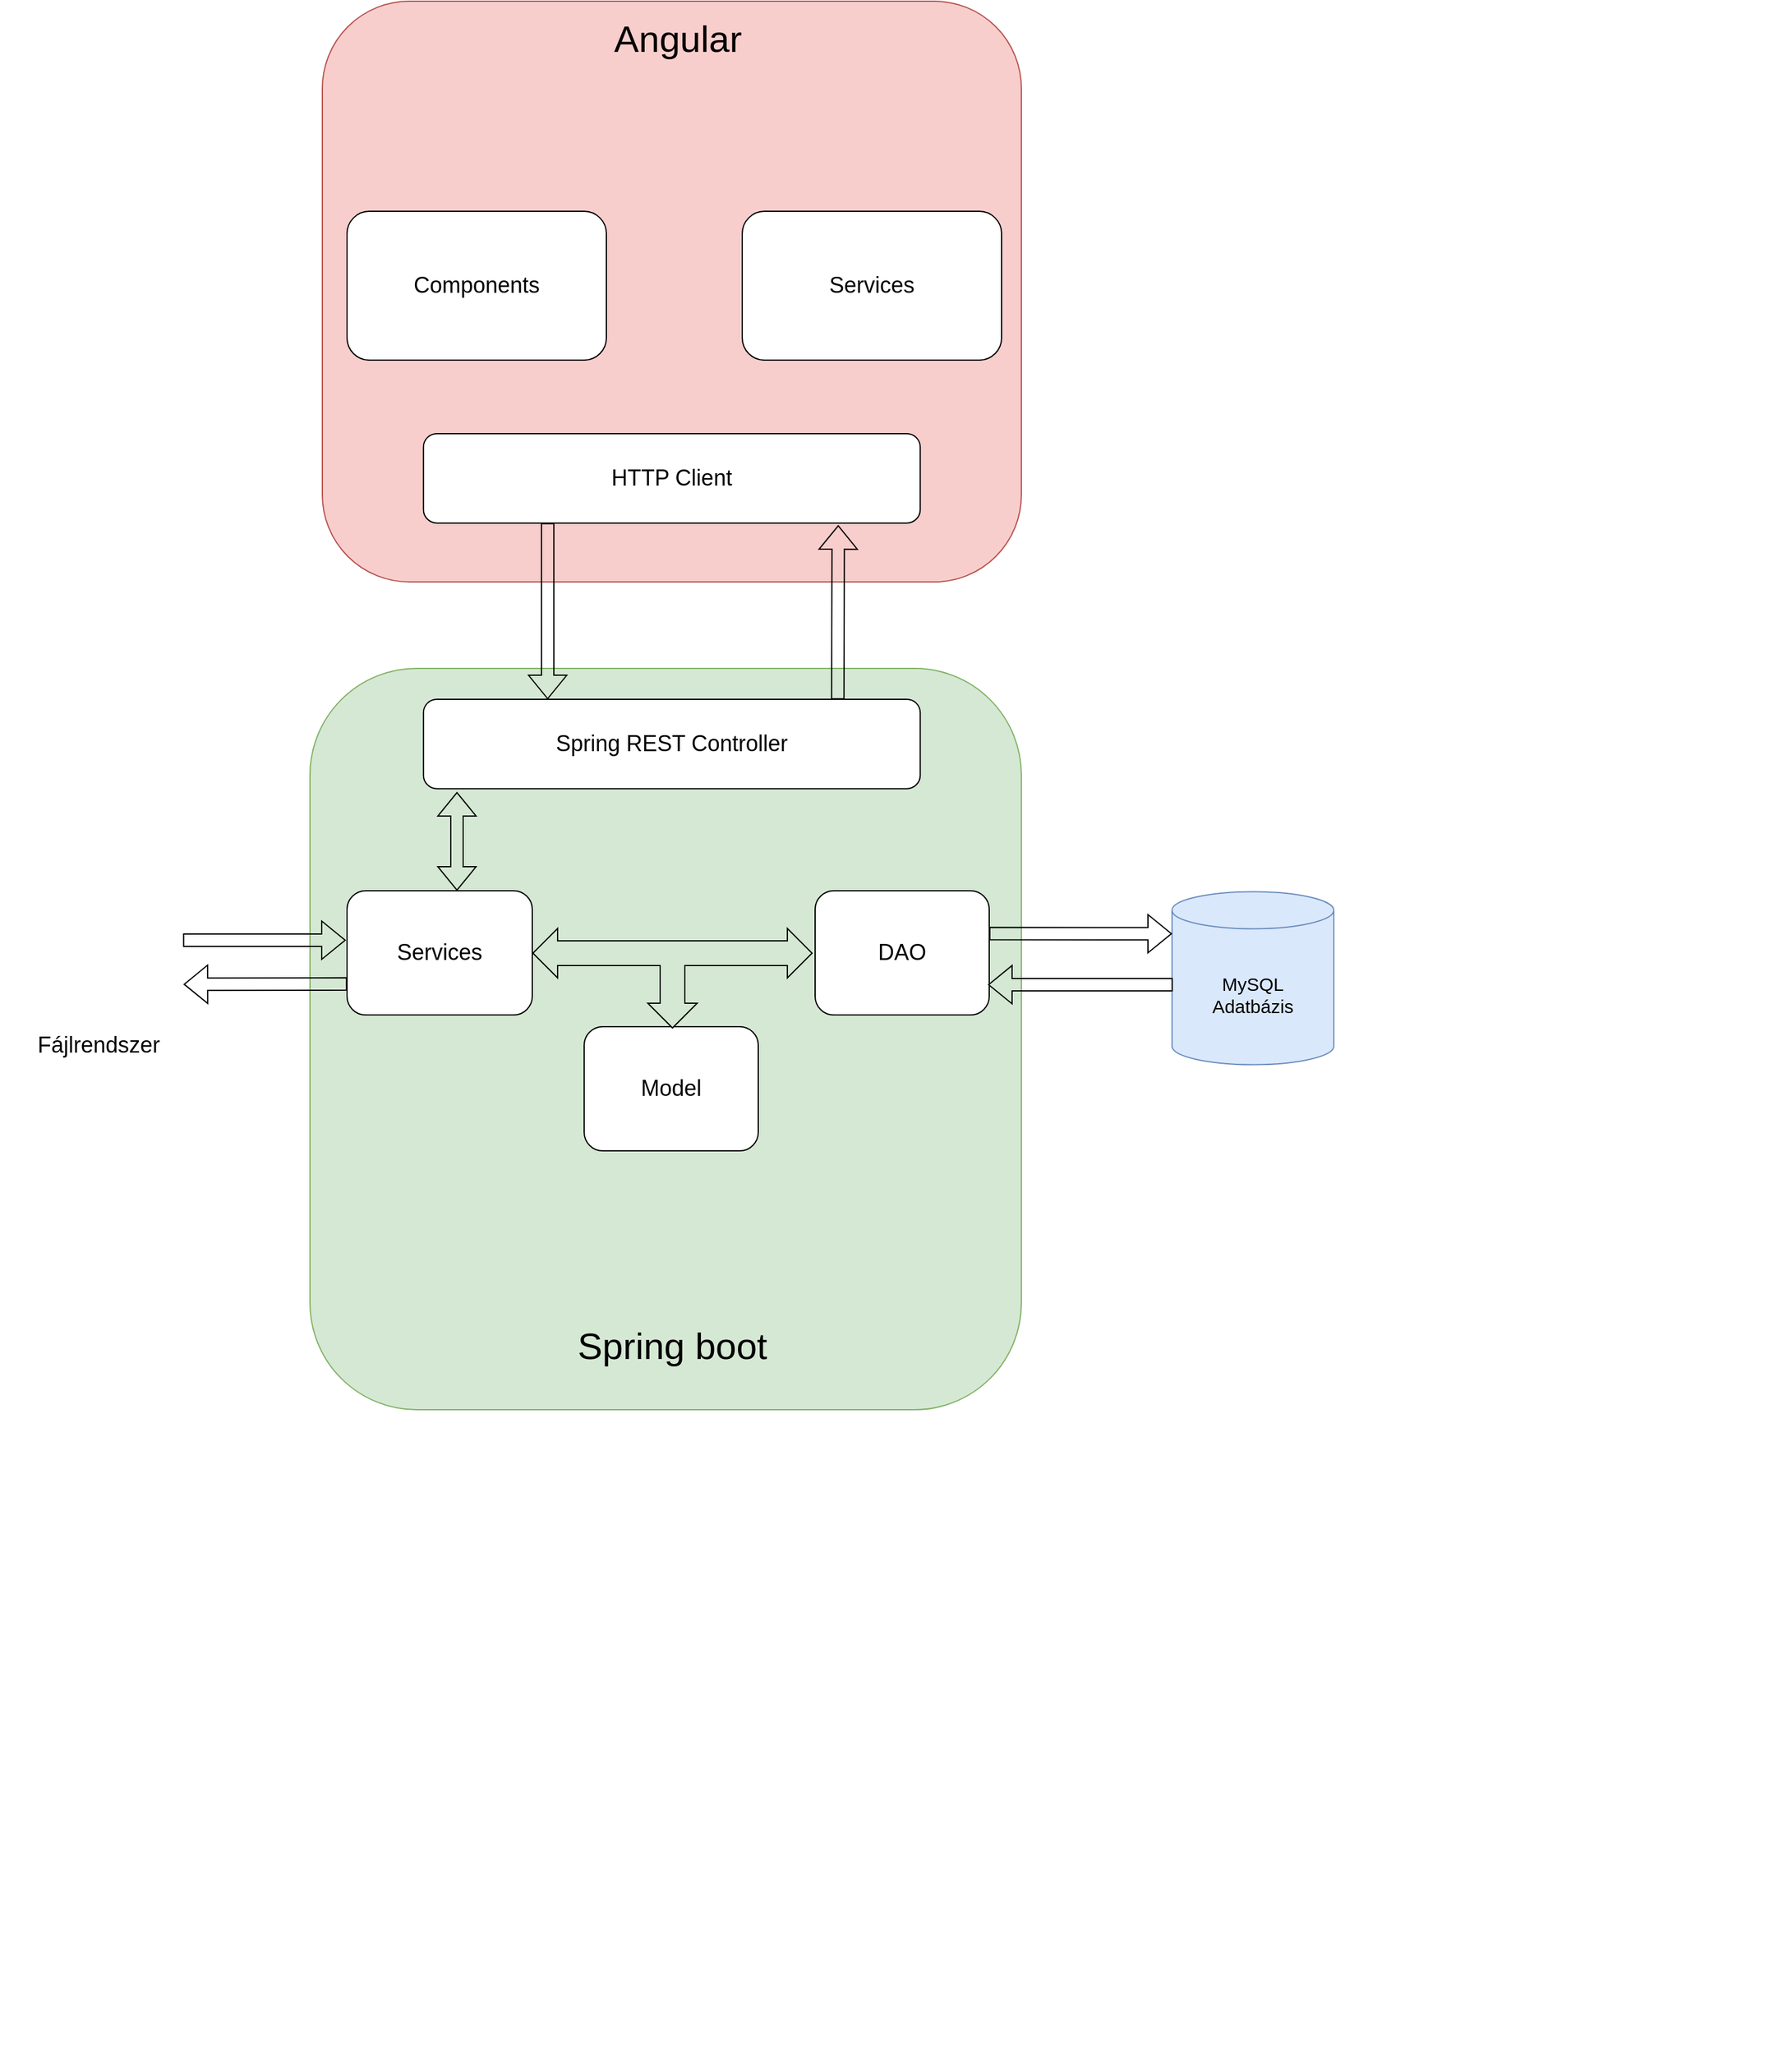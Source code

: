 <mxfile version="24.2.3" type="github">
  <diagram name="1 oldal" id="KOCVEWSfp-y_1-q1elBh">
    <mxGraphModel dx="2620" dy="975" grid="1" gridSize="10" guides="1" tooltips="1" connect="1" arrows="1" fold="1" page="1" pageScale="1" pageWidth="827" pageHeight="1169" math="0" shadow="0">
      <root>
        <mxCell id="0" />
        <mxCell id="1" parent="0" />
        <mxCell id="hlbMqYNY3Y4gczkukbaF-3" value="" style="group" parent="1" vertex="1" connectable="0">
          <mxGeometry x="131" y="20" width="566" height="470" as="geometry" />
        </mxCell>
        <mxCell id="hlbMqYNY3Y4gczkukbaF-1" value="" style="rounded=1;whiteSpace=wrap;html=1;fillColor=#f8cecc;strokeColor=#b85450;" parent="hlbMqYNY3Y4gczkukbaF-3" vertex="1">
          <mxGeometry width="566" height="470" as="geometry" />
        </mxCell>
        <mxCell id="hlbMqYNY3Y4gczkukbaF-2" value="&lt;font style=&quot;font-size: 30px;&quot;&gt;Angular&lt;/font&gt;" style="text;html=1;align=center;verticalAlign=middle;whiteSpace=wrap;rounded=0;" parent="hlbMqYNY3Y4gczkukbaF-3" vertex="1">
          <mxGeometry x="223" y="12.051" width="130" height="36.154" as="geometry" />
        </mxCell>
        <mxCell id="hlbMqYNY3Y4gczkukbaF-4" value="&lt;font style=&quot;font-size: 18px;&quot;&gt;Components&lt;/font&gt;" style="rounded=1;whiteSpace=wrap;html=1;" parent="hlbMqYNY3Y4gczkukbaF-3" vertex="1">
          <mxGeometry x="20" y="170.002" width="210" height="120.513" as="geometry" />
        </mxCell>
        <mxCell id="hlbMqYNY3Y4gczkukbaF-5" value="&lt;font style=&quot;font-size: 18px;&quot;&gt;Services&lt;/font&gt;" style="rounded=1;whiteSpace=wrap;html=1;" parent="hlbMqYNY3Y4gczkukbaF-3" vertex="1">
          <mxGeometry x="340" y="170.002" width="210" height="120.513" as="geometry" />
        </mxCell>
        <mxCell id="hlbMqYNY3Y4gczkukbaF-6" value="&lt;font style=&quot;font-size: 18px;&quot;&gt;HTTP Client&lt;/font&gt;" style="rounded=1;whiteSpace=wrap;html=1;" parent="hlbMqYNY3Y4gczkukbaF-3" vertex="1">
          <mxGeometry x="81.87" y="350.005" width="402.25" height="72.308" as="geometry" />
        </mxCell>
        <mxCell id="hlbMqYNY3Y4gczkukbaF-10" value="" style="shape=image;verticalLabelPosition=bottom;labelBackgroundColor=default;verticalAlign=top;aspect=fixed;imageAspect=0;image=https://upload.wikimedia.org/wikipedia/commons/thumb/c/cf/Angular_full_color_logo.svg/1200px-Angular_full_color_logo.svg.png;" parent="hlbMqYNY3Y4gczkukbaF-3" vertex="1">
          <mxGeometry x="213" y="40" width="140" height="140" as="geometry" />
        </mxCell>
        <mxCell id="hlbMqYNY3Y4gczkukbaF-11" value="" style="group" parent="1" vertex="1" connectable="0">
          <mxGeometry x="131" y="560" width="1189" height="1120.49" as="geometry" />
        </mxCell>
        <mxCell id="hlbMqYNY3Y4gczkukbaF-33" value="" style="group" parent="hlbMqYNY3Y4gczkukbaF-11" vertex="1" connectable="0">
          <mxGeometry width="958" height="1120.49" as="geometry" />
        </mxCell>
        <mxCell id="hlbMqYNY3Y4gczkukbaF-12" value="" style="rounded=1;whiteSpace=wrap;html=1;fillColor=#d5e8d4;strokeColor=#82b366;" parent="hlbMqYNY3Y4gczkukbaF-33" vertex="1">
          <mxGeometry x="-10" width="576" height="600" as="geometry" />
        </mxCell>
        <mxCell id="hlbMqYNY3Y4gczkukbaF-14" value="&lt;font style=&quot;font-size: 18px;&quot;&gt;Services&lt;/font&gt;" style="rounded=1;whiteSpace=wrap;html=1;" parent="hlbMqYNY3Y4gczkukbaF-33" vertex="1">
          <mxGeometry x="20" y="180" width="150" height="100.51" as="geometry" />
        </mxCell>
        <mxCell id="hlbMqYNY3Y4gczkukbaF-15" value="&lt;font style=&quot;font-size: 18px;&quot;&gt;Model&lt;/font&gt;" style="rounded=1;whiteSpace=wrap;html=1;" parent="hlbMqYNY3Y4gczkukbaF-33" vertex="1">
          <mxGeometry x="212" y="290" width="141" height="100.51" as="geometry" />
        </mxCell>
        <mxCell id="hlbMqYNY3Y4gczkukbaF-16" value="&lt;font style=&quot;font-size: 18px;&quot;&gt;Spring REST Controller&lt;/font&gt;" style="rounded=1;whiteSpace=wrap;html=1;" parent="hlbMqYNY3Y4gczkukbaF-33" vertex="1">
          <mxGeometry x="81.88" y="25.005" width="402.25" height="72.308" as="geometry" />
        </mxCell>
        <mxCell id="hlbMqYNY3Y4gczkukbaF-34" value="&lt;font style=&quot;font-size: 18px;&quot;&gt;DAO&lt;/font&gt;" style="rounded=1;whiteSpace=wrap;html=1;" parent="hlbMqYNY3Y4gczkukbaF-33" vertex="1">
          <mxGeometry x="399" y="180" width="141" height="100.51" as="geometry" />
        </mxCell>
        <mxCell id="hlbMqYNY3Y4gczkukbaF-13" value="&lt;font style=&quot;font-size: 30px;&quot;&gt;Spring boot&lt;/font&gt;" style="text;html=1;align=center;verticalAlign=middle;whiteSpace=wrap;rounded=0;" parent="hlbMqYNY3Y4gczkukbaF-33" vertex="1">
          <mxGeometry x="204.51" y="530" width="157" height="36.15" as="geometry" />
        </mxCell>
        <mxCell id="hlbMqYNY3Y4gczkukbaF-39" value="" style="shape=image;verticalLabelPosition=bottom;labelBackgroundColor=default;verticalAlign=top;aspect=fixed;imageAspect=0;image=https://upload.wikimedia.org/wikipedia/commons/thumb/7/79/Spring_Boot.svg/1024px-Spring_Boot.svg.png;" parent="hlbMqYNY3Y4gczkukbaF-33" vertex="1">
          <mxGeometry x="230" y="410" width="105.68" height="105.68" as="geometry" />
        </mxCell>
        <mxCell id="hlbMqYNY3Y4gczkukbaF-40" value="" style="shape=image;verticalLabelPosition=bottom;labelBackgroundColor=default;verticalAlign=top;aspect=fixed;imageAspect=0;image=https://upload.wikimedia.org/wikipedia/en/thumb/3/30/Java_programming_language_logo.svg/1200px-Java_programming_language_logo.svg.png;" parent="hlbMqYNY3Y4gczkukbaF-33" vertex="1">
          <mxGeometry x="66.79" y="410" width="56.43" height="103.24" as="geometry" />
        </mxCell>
        <mxCell id="7XnQw1M71DhGI3r_AzAR-4" value="" style="shape=flexArrow;endArrow=classic;startArrow=classic;html=1;rounded=0;exitX=0.5;exitY=0;exitDx=0;exitDy=0;" parent="hlbMqYNY3Y4gczkukbaF-33" edge="1">
          <mxGeometry width="100" height="100" relative="1" as="geometry">
            <mxPoint x="109" y="180" as="sourcePoint" />
            <mxPoint x="109" y="100" as="targetPoint" />
          </mxGeometry>
        </mxCell>
        <mxCell id="7XnQw1M71DhGI3r_AzAR-7" value="" style="html=1;shadow=0;dashed=0;align=center;verticalAlign=middle;shape=mxgraph.arrows2.triadArrow;dy=10;dx=20;arrowHead=40;rotation=-180;fillColor=#d5e8d4;strokeColor=#000000;" parent="hlbMqYNY3Y4gczkukbaF-33" vertex="1">
          <mxGeometry x="170.52" y="210.51" width="226.01" height="80.51" as="geometry" />
        </mxCell>
        <mxCell id="hlbMqYNY3Y4gczkukbaF-27" value="&lt;font style=&quot;font-size: 15px;&quot;&gt;MySQL&lt;/font&gt;&lt;div style=&quot;font-size: 15px;&quot;&gt;&lt;font style=&quot;font-size: 15px;&quot;&gt;Adatbázis&lt;/font&gt;&lt;/div&gt;" style="shape=cylinder3;whiteSpace=wrap;html=1;boundedLbl=1;backgroundOutline=1;size=15;fillColor=#dae8fc;strokeColor=#6c8ebf;" parent="hlbMqYNY3Y4gczkukbaF-33" vertex="1">
          <mxGeometry x="688" y="180.76" width="131" height="140" as="geometry" />
        </mxCell>
        <mxCell id="hlbMqYNY3Y4gczkukbaF-41" value="" style="shape=flexArrow;endArrow=classic;html=1;rounded=0;exitX=1;exitY=0.345;exitDx=0;exitDy=0;exitPerimeter=0;" parent="hlbMqYNY3Y4gczkukbaF-33" source="hlbMqYNY3Y4gczkukbaF-34" edge="1">
          <mxGeometry width="50" height="50" relative="1" as="geometry">
            <mxPoint x="539" y="215" as="sourcePoint" />
            <mxPoint x="688" y="214.76" as="targetPoint" />
          </mxGeometry>
        </mxCell>
        <mxCell id="hlbMqYNY3Y4gczkukbaF-46" value="" style="shape=flexArrow;endArrow=classic;html=1;rounded=0;exitX=0.005;exitY=0.537;exitDx=0;exitDy=0;exitPerimeter=0;" parent="hlbMqYNY3Y4gczkukbaF-33" source="hlbMqYNY3Y4gczkukbaF-27" edge="1">
          <mxGeometry width="50" height="50" relative="1" as="geometry">
            <mxPoint x="688" y="260.76" as="sourcePoint" />
            <mxPoint x="539" y="256" as="targetPoint" />
          </mxGeometry>
        </mxCell>
        <mxCell id="hlbMqYNY3Y4gczkukbaF-36" value="" style="shape=image;verticalLabelPosition=bottom;labelBackgroundColor=default;verticalAlign=top;aspect=fixed;imageAspect=0;image=https://e7.pngegg.com/pngimages/747/798/png-clipart-mysql-logo-mysql-database-web-development-computer-software-dolphin-marine-mammal-animals-thumbnail.png;" parent="hlbMqYNY3Y4gczkukbaF-33" vertex="1">
          <mxGeometry x="828" y="210.76" width="110" height="110" as="geometry" />
        </mxCell>
        <mxCell id="hlbMqYNY3Y4gczkukbaF-37" value="" style="shape=flexArrow;endArrow=classic;html=1;rounded=0;entryX=0.835;entryY=1.024;entryDx=0;entryDy=0;entryPerimeter=0;exitX=0.834;exitY=0.001;exitDx=0;exitDy=0;exitPerimeter=0;" parent="1" source="hlbMqYNY3Y4gczkukbaF-16" target="hlbMqYNY3Y4gczkukbaF-6" edge="1">
          <mxGeometry width="50" height="50" relative="1" as="geometry">
            <mxPoint x="550" y="584" as="sourcePoint" />
            <mxPoint x="580" y="500" as="targetPoint" />
          </mxGeometry>
        </mxCell>
        <mxCell id="hlbMqYNY3Y4gczkukbaF-38" value="" style="shape=flexArrow;endArrow=classic;html=1;rounded=0;entryX=0.25;entryY=0;entryDx=0;entryDy=0;exitX=0.25;exitY=1;exitDx=0;exitDy=0;" parent="1" source="hlbMqYNY3Y4gczkukbaF-6" target="hlbMqYNY3Y4gczkukbaF-16" edge="1">
          <mxGeometry width="50" height="50" relative="1" as="geometry">
            <mxPoint x="580" y="595" as="sourcePoint" />
            <mxPoint x="580" y="454" as="targetPoint" />
          </mxGeometry>
        </mxCell>
        <mxCell id="Ue2bZFBEn8R5mvFbNGnJ-1" value="" style="shape=image;verticalLabelPosition=bottom;labelBackgroundColor=default;verticalAlign=top;aspect=fixed;imageAspect=0;image=https://videotanfolyam.hu/images/blog/lead200/egyedi_mappa_ikonok.png;" parent="1" vertex="1">
          <mxGeometry x="-130" y="720" width="150" height="150" as="geometry" />
        </mxCell>
        <mxCell id="Ue2bZFBEn8R5mvFbNGnJ-2" value="&lt;font style=&quot;font-size: 18px;&quot;&gt;Fájlrendszer&lt;/font&gt;" style="text;html=1;align=center;verticalAlign=middle;whiteSpace=wrap;rounded=0;" parent="1" vertex="1">
          <mxGeometry x="-120" y="850" width="140" height="30" as="geometry" />
        </mxCell>
        <mxCell id="7XnQw1M71DhGI3r_AzAR-2" value="" style="shape=flexArrow;endArrow=classic;html=1;rounded=0;entryX=0.991;entryY=0.638;entryDx=0;entryDy=0;entryPerimeter=0;exitX=0;exitY=0.75;exitDx=0;exitDy=0;" parent="1" source="hlbMqYNY3Y4gczkukbaF-14" target="Ue2bZFBEn8R5mvFbNGnJ-1" edge="1">
          <mxGeometry width="50" height="50" relative="1" as="geometry">
            <mxPoint x="150" y="816" as="sourcePoint" />
            <mxPoint x="160" y="804" as="targetPoint" />
          </mxGeometry>
        </mxCell>
        <mxCell id="7XnQw1M71DhGI3r_AzAR-1" value="" style="shape=flexArrow;endArrow=classic;html=1;rounded=0;exitX=0.988;exitY=0.4;exitDx=0;exitDy=0;exitPerimeter=0;" parent="1" source="Ue2bZFBEn8R5mvFbNGnJ-1" edge="1">
          <mxGeometry width="50" height="50" relative="1" as="geometry">
            <mxPoint x="20" y="790" as="sourcePoint" />
            <mxPoint x="150" y="780" as="targetPoint" />
          </mxGeometry>
        </mxCell>
      </root>
    </mxGraphModel>
  </diagram>
</mxfile>
